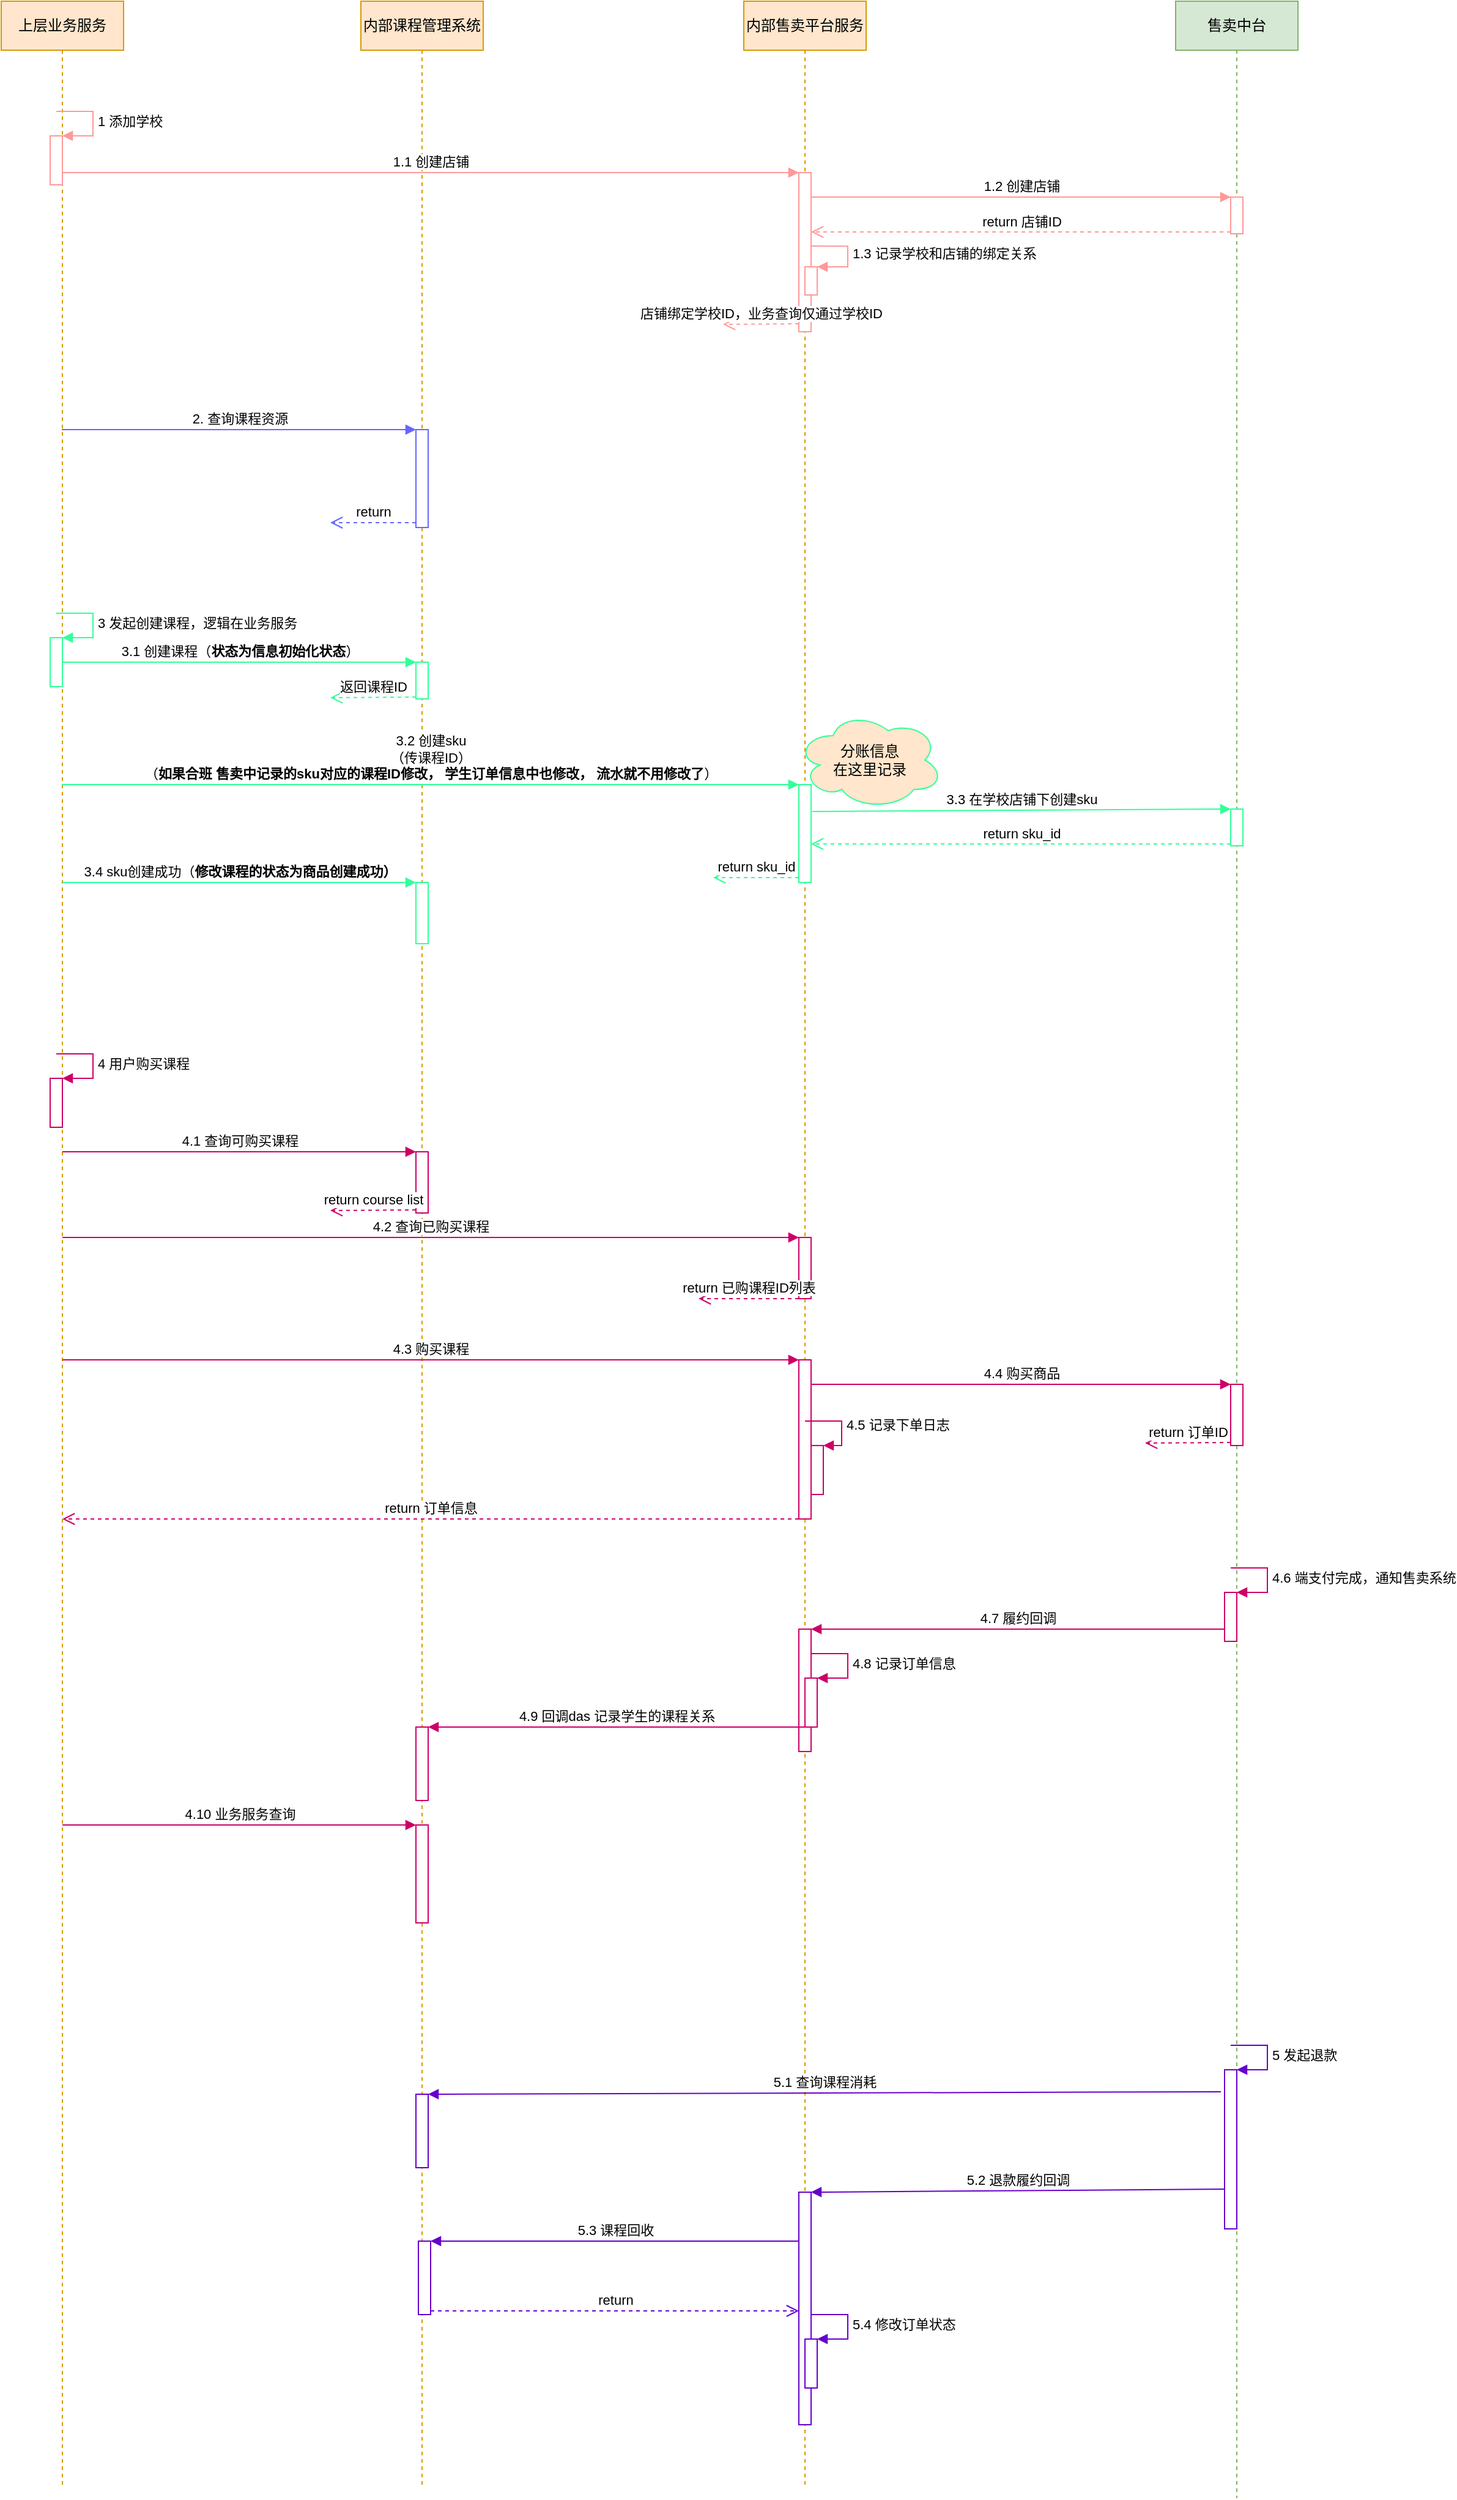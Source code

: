 <mxfile version="15.7.2" type="github">
  <diagram id="Sh9ZN9qXcryNvB_XNzxi" name="Page-1">
    <mxGraphModel dx="1298" dy="808" grid="1" gridSize="10" guides="1" tooltips="1" connect="1" arrows="1" fold="1" page="1" pageScale="1" pageWidth="827" pageHeight="1169" math="0" shadow="0">
      <root>
        <mxCell id="0" />
        <mxCell id="1" parent="0" />
        <mxCell id="Uivm2bNcq1ei9wYF2XW2-1" value="上层业务服务" style="shape=umlLifeline;perimeter=lifelinePerimeter;whiteSpace=wrap;html=1;container=1;collapsible=0;recursiveResize=0;outlineConnect=0;fillColor=#ffe6cc;strokeColor=#d79b00;" vertex="1" parent="1">
          <mxGeometry x="120" y="130" width="100" height="2030" as="geometry" />
        </mxCell>
        <mxCell id="Uivm2bNcq1ei9wYF2XW2-8" value="" style="html=1;points=[];perimeter=orthogonalPerimeter;strokeColor=#33FF99;" vertex="1" parent="Uivm2bNcq1ei9wYF2XW2-1">
          <mxGeometry x="40" y="520" width="10" height="40" as="geometry" />
        </mxCell>
        <mxCell id="Uivm2bNcq1ei9wYF2XW2-9" value="3 发起创建课程，逻辑在业务服务" style="edgeStyle=orthogonalEdgeStyle;html=1;align=left;spacingLeft=2;endArrow=block;rounded=0;entryX=1;entryY=0;strokeColor=#33FF99;" edge="1" target="Uivm2bNcq1ei9wYF2XW2-8" parent="Uivm2bNcq1ei9wYF2XW2-1">
          <mxGeometry relative="1" as="geometry">
            <mxPoint x="45" y="500" as="sourcePoint" />
            <Array as="points">
              <mxPoint x="75" y="500" />
            </Array>
          </mxGeometry>
        </mxCell>
        <mxCell id="Uivm2bNcq1ei9wYF2XW2-21" value="" style="html=1;points=[];perimeter=orthogonalPerimeter;strokeColor=#FF9999;" vertex="1" parent="Uivm2bNcq1ei9wYF2XW2-1">
          <mxGeometry x="40" y="110" width="10" height="40" as="geometry" />
        </mxCell>
        <mxCell id="Uivm2bNcq1ei9wYF2XW2-22" value="1 添加学校" style="edgeStyle=orthogonalEdgeStyle;html=1;align=left;spacingLeft=2;endArrow=block;rounded=0;entryX=1;entryY=0;strokeColor=#FF9999;" edge="1" target="Uivm2bNcq1ei9wYF2XW2-21" parent="Uivm2bNcq1ei9wYF2XW2-1">
          <mxGeometry relative="1" as="geometry">
            <mxPoint x="45" y="90" as="sourcePoint" />
            <Array as="points">
              <mxPoint x="75" y="90" />
            </Array>
          </mxGeometry>
        </mxCell>
        <mxCell id="Uivm2bNcq1ei9wYF2XW2-37" value="" style="html=1;points=[];perimeter=orthogonalPerimeter;strokeColor=#CC0066;" vertex="1" parent="Uivm2bNcq1ei9wYF2XW2-1">
          <mxGeometry x="40" y="880" width="10" height="40" as="geometry" />
        </mxCell>
        <mxCell id="Uivm2bNcq1ei9wYF2XW2-38" value="4 用户购买课程" style="edgeStyle=orthogonalEdgeStyle;html=1;align=left;spacingLeft=2;endArrow=block;rounded=0;entryX=1;entryY=0;strokeColor=#CC0066;" edge="1" target="Uivm2bNcq1ei9wYF2XW2-37" parent="Uivm2bNcq1ei9wYF2XW2-1">
          <mxGeometry relative="1" as="geometry">
            <mxPoint x="45" y="860" as="sourcePoint" />
            <Array as="points">
              <mxPoint x="75" y="860" />
            </Array>
          </mxGeometry>
        </mxCell>
        <mxCell id="Uivm2bNcq1ei9wYF2XW2-2" value="内部售卖平台服务" style="shape=umlLifeline;perimeter=lifelinePerimeter;whiteSpace=wrap;html=1;container=1;collapsible=0;recursiveResize=0;outlineConnect=0;fillColor=#ffe6cc;strokeColor=#d79b00;" vertex="1" parent="1">
          <mxGeometry x="727" y="130" width="100" height="2030" as="geometry" />
        </mxCell>
        <mxCell id="Uivm2bNcq1ei9wYF2XW2-18" value="" style="html=1;points=[];perimeter=orthogonalPerimeter;strokeColor=#33FF99;" vertex="1" parent="Uivm2bNcq1ei9wYF2XW2-2">
          <mxGeometry x="45" y="640" width="10" height="80" as="geometry" />
        </mxCell>
        <mxCell id="Uivm2bNcq1ei9wYF2XW2-20" value="return sku_id" style="html=1;verticalAlign=bottom;endArrow=open;dashed=1;endSize=8;exitX=0;exitY=0.95;rounded=0;strokeColor=#33FF99;" edge="1" source="Uivm2bNcq1ei9wYF2XW2-18" parent="Uivm2bNcq1ei9wYF2XW2-2">
          <mxGeometry relative="1" as="geometry">
            <mxPoint x="-25" y="716" as="targetPoint" />
          </mxGeometry>
        </mxCell>
        <mxCell id="Uivm2bNcq1ei9wYF2XW2-23" value="" style="html=1;points=[];perimeter=orthogonalPerimeter;strokeColor=#FF9999;" vertex="1" parent="Uivm2bNcq1ei9wYF2XW2-2">
          <mxGeometry x="45" y="140" width="10" height="130" as="geometry" />
        </mxCell>
        <mxCell id="Uivm2bNcq1ei9wYF2XW2-25" value="店铺绑定学校ID，业务查询仅通过学校ID" style="html=1;verticalAlign=bottom;endArrow=open;dashed=1;endSize=8;exitX=0;exitY=0.95;rounded=0;strokeColor=#FF9999;" edge="1" source="Uivm2bNcq1ei9wYF2XW2-23" parent="Uivm2bNcq1ei9wYF2XW2-2">
          <mxGeometry relative="1" as="geometry">
            <mxPoint x="-17" y="264" as="targetPoint" />
          </mxGeometry>
        </mxCell>
        <mxCell id="Uivm2bNcq1ei9wYF2XW2-29" value="" style="html=1;points=[];perimeter=orthogonalPerimeter;strokeColor=#FF9999;" vertex="1" parent="Uivm2bNcq1ei9wYF2XW2-2">
          <mxGeometry x="50" y="217" width="10" height="23" as="geometry" />
        </mxCell>
        <mxCell id="Uivm2bNcq1ei9wYF2XW2-30" value="1.3 记录学校和店铺的绑定关系" style="edgeStyle=orthogonalEdgeStyle;html=1;align=left;spacingLeft=2;endArrow=block;rounded=0;entryX=1;entryY=0;exitX=1;exitY=0.462;exitDx=0;exitDy=0;exitPerimeter=0;strokeColor=#FF9999;" edge="1" target="Uivm2bNcq1ei9wYF2XW2-29" parent="Uivm2bNcq1ei9wYF2XW2-2" source="Uivm2bNcq1ei9wYF2XW2-23">
          <mxGeometry relative="1" as="geometry">
            <mxPoint x="55" y="220" as="sourcePoint" />
            <Array as="points">
              <mxPoint x="85" y="200" />
              <mxPoint x="85" y="217" />
            </Array>
          </mxGeometry>
        </mxCell>
        <mxCell id="Uivm2bNcq1ei9wYF2XW2-42" value="" style="html=1;points=[];perimeter=orthogonalPerimeter;strokeColor=#CC0066;" vertex="1" parent="Uivm2bNcq1ei9wYF2XW2-2">
          <mxGeometry x="45" y="1010" width="10" height="50" as="geometry" />
        </mxCell>
        <mxCell id="Uivm2bNcq1ei9wYF2XW2-44" value="return 已购课程ID列表" style="html=1;verticalAlign=bottom;endArrow=open;dashed=1;endSize=8;rounded=0;strokeColor=#CC0066;" edge="1" source="Uivm2bNcq1ei9wYF2XW2-42" parent="Uivm2bNcq1ei9wYF2XW2-2">
          <mxGeometry relative="1" as="geometry">
            <mxPoint x="-37" y="1060" as="targetPoint" />
          </mxGeometry>
        </mxCell>
        <mxCell id="Uivm2bNcq1ei9wYF2XW2-45" value="" style="html=1;points=[];perimeter=orthogonalPerimeter;strokeColor=#CC0066;" vertex="1" parent="Uivm2bNcq1ei9wYF2XW2-2">
          <mxGeometry x="45" y="1110" width="10" height="130" as="geometry" />
        </mxCell>
        <mxCell id="Uivm2bNcq1ei9wYF2XW2-52" value="" style="html=1;points=[];perimeter=orthogonalPerimeter;strokeColor=#CC0066;" vertex="1" parent="Uivm2bNcq1ei9wYF2XW2-2">
          <mxGeometry x="55" y="1180" width="10" height="40" as="geometry" />
        </mxCell>
        <mxCell id="Uivm2bNcq1ei9wYF2XW2-53" value="4.5 记录下单日志" style="edgeStyle=orthogonalEdgeStyle;html=1;align=left;spacingLeft=2;endArrow=block;rounded=0;entryX=1;entryY=0;strokeColor=#CC0066;" edge="1" target="Uivm2bNcq1ei9wYF2XW2-52" parent="Uivm2bNcq1ei9wYF2XW2-2">
          <mxGeometry relative="1" as="geometry">
            <mxPoint x="50" y="1160" as="sourcePoint" />
            <Array as="points">
              <mxPoint x="80" y="1160" />
            </Array>
          </mxGeometry>
        </mxCell>
        <mxCell id="Uivm2bNcq1ei9wYF2XW2-77" value="" style="html=1;points=[];perimeter=orthogonalPerimeter;strokeColor=#CC0066;" vertex="1" parent="Uivm2bNcq1ei9wYF2XW2-2">
          <mxGeometry x="45" y="1330" width="10" height="100" as="geometry" />
        </mxCell>
        <mxCell id="Uivm2bNcq1ei9wYF2XW2-85" value="" style="html=1;points=[];perimeter=orthogonalPerimeter;strokeColor=#CC0066;" vertex="1" parent="Uivm2bNcq1ei9wYF2XW2-2">
          <mxGeometry x="50" y="1370" width="10" height="40" as="geometry" />
        </mxCell>
        <mxCell id="Uivm2bNcq1ei9wYF2XW2-86" value="4.8 记录订单信息" style="edgeStyle=orthogonalEdgeStyle;html=1;align=left;spacingLeft=2;endArrow=block;rounded=0;entryX=1;entryY=0;strokeColor=#CC0066;" edge="1" target="Uivm2bNcq1ei9wYF2XW2-85" parent="Uivm2bNcq1ei9wYF2XW2-2">
          <mxGeometry relative="1" as="geometry">
            <mxPoint x="55" y="1350" as="sourcePoint" />
            <Array as="points">
              <mxPoint x="85" y="1350" />
            </Array>
          </mxGeometry>
        </mxCell>
        <mxCell id="Uivm2bNcq1ei9wYF2XW2-101" value="" style="html=1;points=[];perimeter=orthogonalPerimeter;strokeColor=#6600CC;" vertex="1" parent="Uivm2bNcq1ei9wYF2XW2-2">
          <mxGeometry x="45" y="1790" width="10" height="190" as="geometry" />
        </mxCell>
        <mxCell id="Uivm2bNcq1ei9wYF2XW2-114" value="" style="html=1;points=[];perimeter=orthogonalPerimeter;strokeColor=#6600CC;" vertex="1" parent="Uivm2bNcq1ei9wYF2XW2-2">
          <mxGeometry x="50" y="1910" width="10" height="40" as="geometry" />
        </mxCell>
        <mxCell id="Uivm2bNcq1ei9wYF2XW2-115" value="5.4 修改订单状态" style="edgeStyle=orthogonalEdgeStyle;html=1;align=left;spacingLeft=2;endArrow=block;rounded=0;entryX=1;entryY=0;strokeColor=#6600CC;" edge="1" target="Uivm2bNcq1ei9wYF2XW2-114" parent="Uivm2bNcq1ei9wYF2XW2-2">
          <mxGeometry relative="1" as="geometry">
            <mxPoint x="55" y="1890" as="sourcePoint" />
            <Array as="points">
              <mxPoint x="85" y="1890" />
            </Array>
          </mxGeometry>
        </mxCell>
        <mxCell id="Uivm2bNcq1ei9wYF2XW2-3" value="售卖中台" style="shape=umlLifeline;perimeter=lifelinePerimeter;whiteSpace=wrap;html=1;container=1;collapsible=0;recursiveResize=0;outlineConnect=0;fillColor=#d5e8d4;strokeColor=#82b366;" vertex="1" parent="1">
          <mxGeometry x="1080" y="130" width="100" height="2040" as="geometry" />
        </mxCell>
        <mxCell id="Uivm2bNcq1ei9wYF2XW2-26" value="" style="html=1;points=[];perimeter=orthogonalPerimeter;strokeColor=#FF9999;" vertex="1" parent="Uivm2bNcq1ei9wYF2XW2-3">
          <mxGeometry x="45" y="160" width="10" height="30" as="geometry" />
        </mxCell>
        <mxCell id="Uivm2bNcq1ei9wYF2XW2-31" value="" style="html=1;points=[];perimeter=orthogonalPerimeter;strokeColor=#33FF99;" vertex="1" parent="Uivm2bNcq1ei9wYF2XW2-3">
          <mxGeometry x="45" y="660" width="10" height="30" as="geometry" />
        </mxCell>
        <mxCell id="Uivm2bNcq1ei9wYF2XW2-48" value="" style="html=1;points=[];perimeter=orthogonalPerimeter;strokeColor=#CC0066;" vertex="1" parent="Uivm2bNcq1ei9wYF2XW2-3">
          <mxGeometry x="45" y="1130" width="10" height="50" as="geometry" />
        </mxCell>
        <mxCell id="Uivm2bNcq1ei9wYF2XW2-50" value="return 订单ID" style="html=1;verticalAlign=bottom;endArrow=open;dashed=1;endSize=8;exitX=0;exitY=0.95;rounded=0;strokeColor=#CC0066;" edge="1" source="Uivm2bNcq1ei9wYF2XW2-48" parent="Uivm2bNcq1ei9wYF2XW2-3">
          <mxGeometry relative="1" as="geometry">
            <mxPoint x="-25" y="1178" as="targetPoint" />
          </mxGeometry>
        </mxCell>
        <mxCell id="Uivm2bNcq1ei9wYF2XW2-75" value="" style="html=1;points=[];perimeter=orthogonalPerimeter;strokeColor=#CC0066;" vertex="1" parent="Uivm2bNcq1ei9wYF2XW2-3">
          <mxGeometry x="40" y="1300" width="10" height="40" as="geometry" />
        </mxCell>
        <mxCell id="Uivm2bNcq1ei9wYF2XW2-76" value="4.6 端支付完成，通知售卖系统" style="edgeStyle=orthogonalEdgeStyle;html=1;align=left;spacingLeft=2;endArrow=block;rounded=0;entryX=1;entryY=0;strokeColor=#CC0066;" edge="1" target="Uivm2bNcq1ei9wYF2XW2-75" parent="Uivm2bNcq1ei9wYF2XW2-3">
          <mxGeometry relative="1" as="geometry">
            <mxPoint x="45" y="1280" as="sourcePoint" />
            <Array as="points">
              <mxPoint x="75" y="1280" />
            </Array>
          </mxGeometry>
        </mxCell>
        <mxCell id="Uivm2bNcq1ei9wYF2XW2-99" value="" style="html=1;points=[];perimeter=orthogonalPerimeter;strokeColor=#6600CC;" vertex="1" parent="Uivm2bNcq1ei9wYF2XW2-3">
          <mxGeometry x="40" y="1690" width="10" height="130" as="geometry" />
        </mxCell>
        <mxCell id="Uivm2bNcq1ei9wYF2XW2-100" value="5 发起退款" style="edgeStyle=orthogonalEdgeStyle;html=1;align=left;spacingLeft=2;endArrow=block;rounded=0;entryX=1;entryY=0;strokeColor=#6600CC;" edge="1" target="Uivm2bNcq1ei9wYF2XW2-99" parent="Uivm2bNcq1ei9wYF2XW2-3">
          <mxGeometry relative="1" as="geometry">
            <mxPoint x="45" y="1670" as="sourcePoint" />
            <Array as="points">
              <mxPoint x="75" y="1670" />
            </Array>
          </mxGeometry>
        </mxCell>
        <mxCell id="Uivm2bNcq1ei9wYF2XW2-4" value="内部课程管理系统" style="shape=umlLifeline;perimeter=lifelinePerimeter;whiteSpace=wrap;html=1;container=1;collapsible=0;recursiveResize=0;outlineConnect=0;fillColor=#ffe6cc;strokeColor=#d79b00;" vertex="1" parent="1">
          <mxGeometry x="414" y="130" width="100" height="2030" as="geometry" />
        </mxCell>
        <mxCell id="Uivm2bNcq1ei9wYF2XW2-5" value="" style="html=1;points=[];perimeter=orthogonalPerimeter;strokeColor=#6666FF;" vertex="1" parent="Uivm2bNcq1ei9wYF2XW2-4">
          <mxGeometry x="45" y="350" width="10" height="80" as="geometry" />
        </mxCell>
        <mxCell id="Uivm2bNcq1ei9wYF2XW2-7" value="return" style="html=1;verticalAlign=bottom;endArrow=open;dashed=1;endSize=8;exitX=0;exitY=0.95;rounded=0;strokeColor=#6666FF;" edge="1" source="Uivm2bNcq1ei9wYF2XW2-5" parent="Uivm2bNcq1ei9wYF2XW2-4">
          <mxGeometry relative="1" as="geometry">
            <mxPoint x="-25" y="426" as="targetPoint" />
          </mxGeometry>
        </mxCell>
        <mxCell id="Uivm2bNcq1ei9wYF2XW2-15" value="" style="html=1;points=[];perimeter=orthogonalPerimeter;strokeColor=#33FF99;" vertex="1" parent="Uivm2bNcq1ei9wYF2XW2-4">
          <mxGeometry x="45" y="540" width="10" height="30" as="geometry" />
        </mxCell>
        <mxCell id="Uivm2bNcq1ei9wYF2XW2-17" value="返回课程ID" style="html=1;verticalAlign=bottom;endArrow=open;dashed=1;endSize=8;exitX=0;exitY=0.95;rounded=0;strokeColor=#33FF99;" edge="1" source="Uivm2bNcq1ei9wYF2XW2-15" parent="Uivm2bNcq1ei9wYF2XW2-4">
          <mxGeometry relative="1" as="geometry">
            <mxPoint x="-25" y="569" as="targetPoint" />
          </mxGeometry>
        </mxCell>
        <mxCell id="Uivm2bNcq1ei9wYF2XW2-34" value="" style="html=1;points=[];perimeter=orthogonalPerimeter;strokeColor=#33FF99;" vertex="1" parent="Uivm2bNcq1ei9wYF2XW2-4">
          <mxGeometry x="45" y="720" width="10" height="50" as="geometry" />
        </mxCell>
        <mxCell id="Uivm2bNcq1ei9wYF2XW2-39" value="" style="html=1;points=[];perimeter=orthogonalPerimeter;strokeColor=#CC0066;" vertex="1" parent="Uivm2bNcq1ei9wYF2XW2-4">
          <mxGeometry x="45" y="940" width="10" height="50" as="geometry" />
        </mxCell>
        <mxCell id="Uivm2bNcq1ei9wYF2XW2-41" value="return course list" style="html=1;verticalAlign=bottom;endArrow=open;dashed=1;endSize=8;exitX=0;exitY=0.95;rounded=0;strokeColor=#CC0066;" edge="1" source="Uivm2bNcq1ei9wYF2XW2-39" parent="Uivm2bNcq1ei9wYF2XW2-4">
          <mxGeometry relative="1" as="geometry">
            <mxPoint x="-25" y="988" as="targetPoint" />
          </mxGeometry>
        </mxCell>
        <mxCell id="Uivm2bNcq1ei9wYF2XW2-87" value="" style="html=1;points=[];perimeter=orthogonalPerimeter;strokeColor=#CC0066;" vertex="1" parent="Uivm2bNcq1ei9wYF2XW2-4">
          <mxGeometry x="45" y="1410" width="10" height="60" as="geometry" />
        </mxCell>
        <mxCell id="Uivm2bNcq1ei9wYF2XW2-90" value="" style="html=1;points=[];perimeter=orthogonalPerimeter;strokeColor=#CC0066;" vertex="1" parent="Uivm2bNcq1ei9wYF2XW2-4">
          <mxGeometry x="45" y="1490" width="10" height="80" as="geometry" />
        </mxCell>
        <mxCell id="Uivm2bNcq1ei9wYF2XW2-106" value="" style="html=1;points=[];perimeter=orthogonalPerimeter;strokeColor=#6600CC;" vertex="1" parent="Uivm2bNcq1ei9wYF2XW2-4">
          <mxGeometry x="47" y="1830" width="10" height="60" as="geometry" />
        </mxCell>
        <mxCell id="Uivm2bNcq1ei9wYF2XW2-109" value="" style="html=1;points=[];perimeter=orthogonalPerimeter;strokeColor=#6600CC;" vertex="1" parent="Uivm2bNcq1ei9wYF2XW2-4">
          <mxGeometry x="45" y="1710" width="10" height="60" as="geometry" />
        </mxCell>
        <mxCell id="Uivm2bNcq1ei9wYF2XW2-6" value="2. 查询课程资源" style="html=1;verticalAlign=bottom;endArrow=block;entryX=0;entryY=0;rounded=0;strokeColor=#6666FF;" edge="1" target="Uivm2bNcq1ei9wYF2XW2-5" parent="1">
          <mxGeometry relative="1" as="geometry">
            <mxPoint x="169.5" y="480.0" as="sourcePoint" />
          </mxGeometry>
        </mxCell>
        <mxCell id="Uivm2bNcq1ei9wYF2XW2-16" value="3.1 创建课程（&lt;b&gt;状态为信息初始化状态&lt;/b&gt;）" style="html=1;verticalAlign=bottom;endArrow=block;entryX=0;entryY=0;rounded=0;strokeColor=#33FF99;" edge="1" target="Uivm2bNcq1ei9wYF2XW2-15" parent="1" source="Uivm2bNcq1ei9wYF2XW2-8">
          <mxGeometry relative="1" as="geometry">
            <mxPoint x="389" y="670" as="sourcePoint" />
          </mxGeometry>
        </mxCell>
        <mxCell id="Uivm2bNcq1ei9wYF2XW2-19" value="3.2 创建sku &lt;br&gt;（传课程ID）&lt;br&gt;（&lt;b&gt;如果合班 售卖中记录的sku对应的课程ID修改， 学生订单信息中也修改， 流水就不用修改了&lt;/b&gt;）" style="html=1;verticalAlign=bottom;endArrow=block;entryX=0;entryY=0;rounded=0;strokeColor=#33FF99;" edge="1" target="Uivm2bNcq1ei9wYF2XW2-18" parent="1">
          <mxGeometry relative="1" as="geometry">
            <mxPoint x="169.5" y="770" as="sourcePoint" />
          </mxGeometry>
        </mxCell>
        <mxCell id="Uivm2bNcq1ei9wYF2XW2-24" value="1.1 创建店铺" style="html=1;verticalAlign=bottom;endArrow=block;entryX=0;entryY=0;rounded=0;strokeColor=#FF9999;" edge="1" target="Uivm2bNcq1ei9wYF2XW2-23" parent="1" source="Uivm2bNcq1ei9wYF2XW2-1">
          <mxGeometry relative="1" as="geometry">
            <mxPoint x="702" y="270" as="sourcePoint" />
          </mxGeometry>
        </mxCell>
        <mxCell id="Uivm2bNcq1ei9wYF2XW2-27" value="1.2 创建店铺" style="html=1;verticalAlign=bottom;endArrow=block;entryX=0;entryY=0;rounded=0;strokeColor=#FF9999;" edge="1" target="Uivm2bNcq1ei9wYF2XW2-26" parent="1" source="Uivm2bNcq1ei9wYF2XW2-23">
          <mxGeometry relative="1" as="geometry">
            <mxPoint x="1055" y="290" as="sourcePoint" />
          </mxGeometry>
        </mxCell>
        <mxCell id="Uivm2bNcq1ei9wYF2XW2-28" value="return 店铺ID" style="html=1;verticalAlign=bottom;endArrow=open;dashed=1;endSize=8;exitX=0;exitY=0.95;rounded=0;strokeColor=#FF9999;" edge="1" source="Uivm2bNcq1ei9wYF2XW2-26" parent="1" target="Uivm2bNcq1ei9wYF2XW2-23">
          <mxGeometry relative="1" as="geometry">
            <mxPoint x="1055" y="366" as="targetPoint" />
          </mxGeometry>
        </mxCell>
        <mxCell id="Uivm2bNcq1ei9wYF2XW2-32" value="3.3 在学校店铺下创建sku" style="html=1;verticalAlign=bottom;endArrow=block;entryX=0;entryY=0;rounded=0;exitX=1.1;exitY=0.275;exitDx=0;exitDy=0;exitPerimeter=0;strokeColor=#33FF99;" edge="1" target="Uivm2bNcq1ei9wYF2XW2-31" parent="1" source="Uivm2bNcq1ei9wYF2XW2-18">
          <mxGeometry relative="1" as="geometry">
            <mxPoint x="1055" y="790" as="sourcePoint" />
          </mxGeometry>
        </mxCell>
        <mxCell id="Uivm2bNcq1ei9wYF2XW2-33" value="return sku_id" style="html=1;verticalAlign=bottom;endArrow=open;dashed=1;endSize=8;exitX=0;exitY=0.95;rounded=0;strokeColor=#33FF99;" edge="1" source="Uivm2bNcq1ei9wYF2XW2-31" parent="1" target="Uivm2bNcq1ei9wYF2XW2-18">
          <mxGeometry relative="1" as="geometry">
            <mxPoint x="1055" y="866" as="targetPoint" />
          </mxGeometry>
        </mxCell>
        <mxCell id="Uivm2bNcq1ei9wYF2XW2-35" value="3.4 sku创建成功（&lt;b&gt;修改课程的状态为商品创建成功）&lt;/b&gt;" style="html=1;verticalAlign=bottom;endArrow=block;entryX=0;entryY=0;rounded=0;strokeColor=#33FF99;" edge="1" target="Uivm2bNcq1ei9wYF2XW2-34" parent="1" source="Uivm2bNcq1ei9wYF2XW2-1">
          <mxGeometry relative="1" as="geometry">
            <mxPoint x="389" y="850" as="sourcePoint" />
          </mxGeometry>
        </mxCell>
        <mxCell id="Uivm2bNcq1ei9wYF2XW2-40" value="4.1 查询可购买课程" style="html=1;verticalAlign=bottom;endArrow=block;entryX=0;entryY=0;rounded=0;strokeColor=#CC0066;" edge="1" target="Uivm2bNcq1ei9wYF2XW2-39" parent="1" source="Uivm2bNcq1ei9wYF2XW2-1">
          <mxGeometry relative="1" as="geometry">
            <mxPoint x="389" y="1070" as="sourcePoint" />
          </mxGeometry>
        </mxCell>
        <mxCell id="Uivm2bNcq1ei9wYF2XW2-43" value="4.2 查询已购买课程" style="html=1;verticalAlign=bottom;endArrow=block;entryX=0;entryY=0;rounded=0;strokeColor=#CC0066;" edge="1" target="Uivm2bNcq1ei9wYF2XW2-42" parent="1" source="Uivm2bNcq1ei9wYF2XW2-1">
          <mxGeometry relative="1" as="geometry">
            <mxPoint x="702" y="1140" as="sourcePoint" />
          </mxGeometry>
        </mxCell>
        <mxCell id="Uivm2bNcq1ei9wYF2XW2-46" value="4.3 购买课程" style="html=1;verticalAlign=bottom;endArrow=block;entryX=0;entryY=0;rounded=0;strokeColor=#CC0066;" edge="1" target="Uivm2bNcq1ei9wYF2XW2-45" parent="1" source="Uivm2bNcq1ei9wYF2XW2-1">
          <mxGeometry relative="1" as="geometry">
            <mxPoint x="702" y="1240" as="sourcePoint" />
          </mxGeometry>
        </mxCell>
        <mxCell id="Uivm2bNcq1ei9wYF2XW2-49" value="4.4 购买商品" style="html=1;verticalAlign=bottom;endArrow=block;entryX=0;entryY=0;rounded=0;strokeColor=#CC0066;" edge="1" target="Uivm2bNcq1ei9wYF2XW2-48" parent="1" source="Uivm2bNcq1ei9wYF2XW2-45">
          <mxGeometry relative="1" as="geometry">
            <mxPoint x="1055" y="1260" as="sourcePoint" />
          </mxGeometry>
        </mxCell>
        <mxCell id="Uivm2bNcq1ei9wYF2XW2-64" value="分账信息&lt;br&gt;在这里记录" style="ellipse;shape=cloud;whiteSpace=wrap;html=1;fillColor=#ffe6cc;strokeColor=#33FF99;" vertex="1" parent="1">
          <mxGeometry x="770" y="710" width="120" height="80" as="geometry" />
        </mxCell>
        <mxCell id="Uivm2bNcq1ei9wYF2XW2-74" value="return 订单信息" style="html=1;verticalAlign=bottom;endArrow=open;dashed=1;endSize=8;rounded=0;strokeColor=#CC0066;" edge="1" parent="1" source="Uivm2bNcq1ei9wYF2XW2-45" target="Uivm2bNcq1ei9wYF2XW2-1">
          <mxGeometry relative="1" as="geometry">
            <mxPoint x="760" y="1430" as="sourcePoint" />
            <mxPoint x="680" y="1430" as="targetPoint" />
            <Array as="points">
              <mxPoint x="380" y="1370" />
              <mxPoint x="330" y="1370" />
            </Array>
          </mxGeometry>
        </mxCell>
        <mxCell id="Uivm2bNcq1ei9wYF2XW2-78" value="4.7 履约回调" style="html=1;verticalAlign=bottom;endArrow=block;entryX=1;entryY=0;rounded=0;strokeColor=#CC0066;" edge="1" target="Uivm2bNcq1ei9wYF2XW2-77" parent="1" source="Uivm2bNcq1ei9wYF2XW2-75">
          <mxGeometry relative="1" as="geometry">
            <mxPoint x="842" y="1460" as="sourcePoint" />
          </mxGeometry>
        </mxCell>
        <mxCell id="Uivm2bNcq1ei9wYF2XW2-88" value="4.9 回调das 记录学生的课程关系" style="html=1;verticalAlign=bottom;endArrow=block;entryX=1;entryY=0;rounded=0;strokeColor=#CC0066;" edge="1" target="Uivm2bNcq1ei9wYF2XW2-87" parent="1" source="Uivm2bNcq1ei9wYF2XW2-2">
          <mxGeometry relative="1" as="geometry">
            <mxPoint x="529" y="1540" as="sourcePoint" />
          </mxGeometry>
        </mxCell>
        <mxCell id="Uivm2bNcq1ei9wYF2XW2-91" value="4.10 业务服务查询" style="html=1;verticalAlign=bottom;endArrow=block;entryX=0;entryY=0;rounded=0;strokeColor=#CC0066;" edge="1" target="Uivm2bNcq1ei9wYF2XW2-90" parent="1" source="Uivm2bNcq1ei9wYF2XW2-1">
          <mxGeometry relative="1" as="geometry">
            <mxPoint x="389" y="1620" as="sourcePoint" />
          </mxGeometry>
        </mxCell>
        <mxCell id="Uivm2bNcq1ei9wYF2XW2-102" value="5.2 退款履约回调" style="html=1;verticalAlign=bottom;endArrow=block;entryX=1;entryY=0;rounded=0;strokeColor=#6600CC;exitX=0;exitY=0.75;exitDx=0;exitDy=0;exitPerimeter=0;" edge="1" target="Uivm2bNcq1ei9wYF2XW2-101" parent="1" source="Uivm2bNcq1ei9wYF2XW2-99">
          <mxGeometry relative="1" as="geometry">
            <mxPoint x="840" y="1850" as="sourcePoint" />
          </mxGeometry>
        </mxCell>
        <mxCell id="Uivm2bNcq1ei9wYF2XW2-107" value="5.3 课程回收" style="html=1;verticalAlign=bottom;endArrow=block;entryX=1;entryY=0;rounded=0;strokeColor=#6600CC;" edge="1" target="Uivm2bNcq1ei9wYF2XW2-106" parent="1" source="Uivm2bNcq1ei9wYF2XW2-101">
          <mxGeometry relative="1" as="geometry">
            <mxPoint x="531" y="1960" as="sourcePoint" />
          </mxGeometry>
        </mxCell>
        <mxCell id="Uivm2bNcq1ei9wYF2XW2-110" value="5.1 查询课程消耗" style="html=1;verticalAlign=bottom;endArrow=block;entryX=1;entryY=0;rounded=0;strokeColor=#6600CC;exitX=-0.3;exitY=0.138;exitDx=0;exitDy=0;exitPerimeter=0;" edge="1" target="Uivm2bNcq1ei9wYF2XW2-109" parent="1" source="Uivm2bNcq1ei9wYF2XW2-99">
          <mxGeometry relative="1" as="geometry">
            <mxPoint x="529" y="1840" as="sourcePoint" />
          </mxGeometry>
        </mxCell>
        <mxCell id="Uivm2bNcq1ei9wYF2XW2-108" value="return" style="html=1;verticalAlign=bottom;endArrow=open;dashed=1;endSize=8;exitX=1;exitY=0.95;rounded=0;strokeColor=#6600CC;" edge="1" source="Uivm2bNcq1ei9wYF2XW2-106" parent="1" target="Uivm2bNcq1ei9wYF2XW2-101">
          <mxGeometry relative="1" as="geometry">
            <mxPoint x="531" y="2017" as="targetPoint" />
          </mxGeometry>
        </mxCell>
      </root>
    </mxGraphModel>
  </diagram>
</mxfile>
